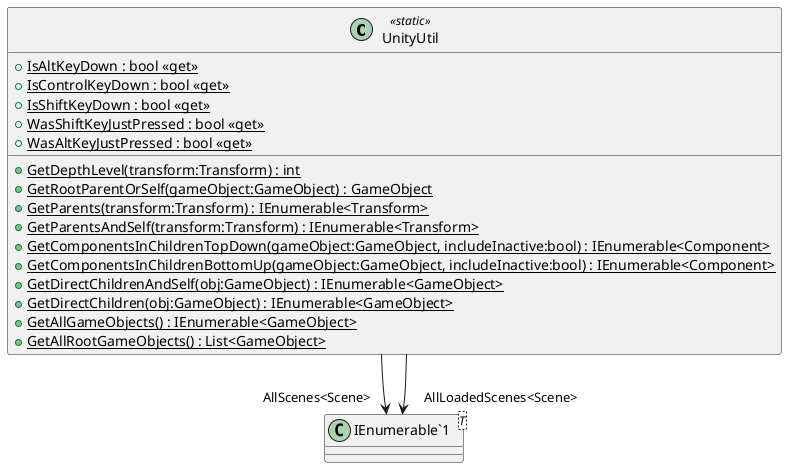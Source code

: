 @startuml
class UnityUtil <<static>> {
    + {static} IsAltKeyDown : bool <<get>>
    + {static} IsControlKeyDown : bool <<get>>
    + {static} IsShiftKeyDown : bool <<get>>
    + {static} WasShiftKeyJustPressed : bool <<get>>
    + {static} WasAltKeyJustPressed : bool <<get>>
    + {static} GetDepthLevel(transform:Transform) : int
    + {static} GetRootParentOrSelf(gameObject:GameObject) : GameObject
    + {static} GetParents(transform:Transform) : IEnumerable<Transform>
    + {static} GetParentsAndSelf(transform:Transform) : IEnumerable<Transform>
    + {static} GetComponentsInChildrenTopDown(gameObject:GameObject, includeInactive:bool) : IEnumerable<Component>
    + {static} GetComponentsInChildrenBottomUp(gameObject:GameObject, includeInactive:bool) : IEnumerable<Component>
    + {static} GetDirectChildrenAndSelf(obj:GameObject) : IEnumerable<GameObject>
    + {static} GetDirectChildren(obj:GameObject) : IEnumerable<GameObject>
    + {static} GetAllGameObjects() : IEnumerable<GameObject>
    + {static} GetAllRootGameObjects() : List<GameObject>
}
class "IEnumerable`1"<T> {
}
UnityUtil --> "AllScenes<Scene>" "IEnumerable`1"
UnityUtil --> "AllLoadedScenes<Scene>" "IEnumerable`1"
@enduml
